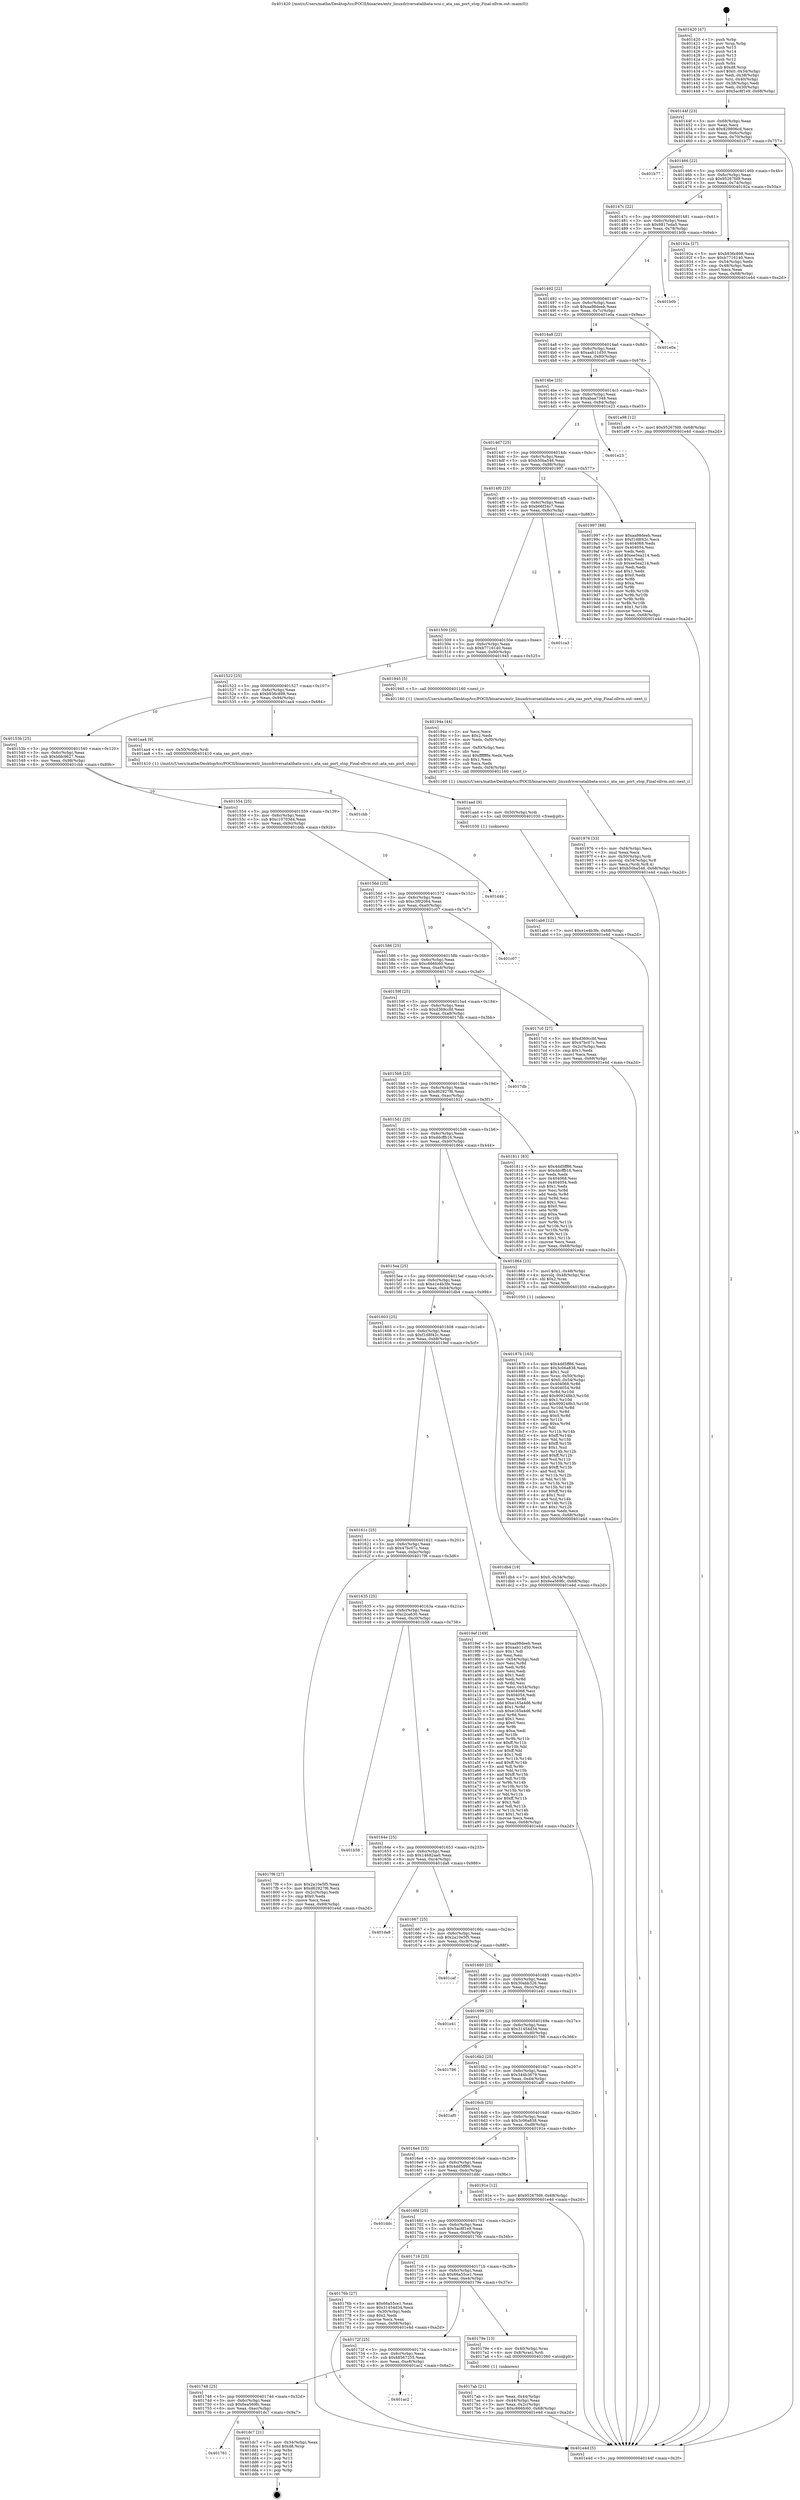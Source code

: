 digraph "0x401420" {
  label = "0x401420 (/mnt/c/Users/mathe/Desktop/tcc/POCII/binaries/extr_linuxdriversatalibata-scsi.c_ata_sas_port_stop_Final-ollvm.out::main(0))"
  labelloc = "t"
  node[shape=record]

  Entry [label="",width=0.3,height=0.3,shape=circle,fillcolor=black,style=filled]
  "0x40144f" [label="{
     0x40144f [23]\l
     | [instrs]\l
     &nbsp;&nbsp;0x40144f \<+3\>: mov -0x68(%rbp),%eax\l
     &nbsp;&nbsp;0x401452 \<+2\>: mov %eax,%ecx\l
     &nbsp;&nbsp;0x401454 \<+6\>: sub $0x829806cd,%ecx\l
     &nbsp;&nbsp;0x40145a \<+3\>: mov %eax,-0x6c(%rbp)\l
     &nbsp;&nbsp;0x40145d \<+3\>: mov %ecx,-0x70(%rbp)\l
     &nbsp;&nbsp;0x401460 \<+6\>: je 0000000000401b77 \<main+0x757\>\l
  }"]
  "0x401b77" [label="{
     0x401b77\l
  }", style=dashed]
  "0x401466" [label="{
     0x401466 [22]\l
     | [instrs]\l
     &nbsp;&nbsp;0x401466 \<+5\>: jmp 000000000040146b \<main+0x4b\>\l
     &nbsp;&nbsp;0x40146b \<+3\>: mov -0x6c(%rbp),%eax\l
     &nbsp;&nbsp;0x40146e \<+5\>: sub $0x95267fd9,%eax\l
     &nbsp;&nbsp;0x401473 \<+3\>: mov %eax,-0x74(%rbp)\l
     &nbsp;&nbsp;0x401476 \<+6\>: je 000000000040192a \<main+0x50a\>\l
  }"]
  Exit [label="",width=0.3,height=0.3,shape=circle,fillcolor=black,style=filled,peripheries=2]
  "0x40192a" [label="{
     0x40192a [27]\l
     | [instrs]\l
     &nbsp;&nbsp;0x40192a \<+5\>: mov $0xb936c898,%eax\l
     &nbsp;&nbsp;0x40192f \<+5\>: mov $0xb7716140,%ecx\l
     &nbsp;&nbsp;0x401934 \<+3\>: mov -0x54(%rbp),%edx\l
     &nbsp;&nbsp;0x401937 \<+3\>: cmp -0x48(%rbp),%edx\l
     &nbsp;&nbsp;0x40193a \<+3\>: cmovl %ecx,%eax\l
     &nbsp;&nbsp;0x40193d \<+3\>: mov %eax,-0x68(%rbp)\l
     &nbsp;&nbsp;0x401940 \<+5\>: jmp 0000000000401e4d \<main+0xa2d\>\l
  }"]
  "0x40147c" [label="{
     0x40147c [22]\l
     | [instrs]\l
     &nbsp;&nbsp;0x40147c \<+5\>: jmp 0000000000401481 \<main+0x61\>\l
     &nbsp;&nbsp;0x401481 \<+3\>: mov -0x6c(%rbp),%eax\l
     &nbsp;&nbsp;0x401484 \<+5\>: sub $0x9817eda5,%eax\l
     &nbsp;&nbsp;0x401489 \<+3\>: mov %eax,-0x78(%rbp)\l
     &nbsp;&nbsp;0x40148c \<+6\>: je 0000000000401b0b \<main+0x6eb\>\l
  }"]
  "0x401761" [label="{
     0x401761\l
  }", style=dashed]
  "0x401b0b" [label="{
     0x401b0b\l
  }", style=dashed]
  "0x401492" [label="{
     0x401492 [22]\l
     | [instrs]\l
     &nbsp;&nbsp;0x401492 \<+5\>: jmp 0000000000401497 \<main+0x77\>\l
     &nbsp;&nbsp;0x401497 \<+3\>: mov -0x6c(%rbp),%eax\l
     &nbsp;&nbsp;0x40149a \<+5\>: sub $0xaa98deeb,%eax\l
     &nbsp;&nbsp;0x40149f \<+3\>: mov %eax,-0x7c(%rbp)\l
     &nbsp;&nbsp;0x4014a2 \<+6\>: je 0000000000401e0a \<main+0x9ea\>\l
  }"]
  "0x401dc7" [label="{
     0x401dc7 [21]\l
     | [instrs]\l
     &nbsp;&nbsp;0x401dc7 \<+3\>: mov -0x34(%rbp),%eax\l
     &nbsp;&nbsp;0x401dca \<+7\>: add $0xd8,%rsp\l
     &nbsp;&nbsp;0x401dd1 \<+1\>: pop %rbx\l
     &nbsp;&nbsp;0x401dd2 \<+2\>: pop %r12\l
     &nbsp;&nbsp;0x401dd4 \<+2\>: pop %r13\l
     &nbsp;&nbsp;0x401dd6 \<+2\>: pop %r14\l
     &nbsp;&nbsp;0x401dd8 \<+2\>: pop %r15\l
     &nbsp;&nbsp;0x401dda \<+1\>: pop %rbp\l
     &nbsp;&nbsp;0x401ddb \<+1\>: ret\l
  }"]
  "0x401e0a" [label="{
     0x401e0a\l
  }", style=dashed]
  "0x4014a8" [label="{
     0x4014a8 [22]\l
     | [instrs]\l
     &nbsp;&nbsp;0x4014a8 \<+5\>: jmp 00000000004014ad \<main+0x8d\>\l
     &nbsp;&nbsp;0x4014ad \<+3\>: mov -0x6c(%rbp),%eax\l
     &nbsp;&nbsp;0x4014b0 \<+5\>: sub $0xaab11d50,%eax\l
     &nbsp;&nbsp;0x4014b5 \<+3\>: mov %eax,-0x80(%rbp)\l
     &nbsp;&nbsp;0x4014b8 \<+6\>: je 0000000000401a98 \<main+0x678\>\l
  }"]
  "0x401748" [label="{
     0x401748 [25]\l
     | [instrs]\l
     &nbsp;&nbsp;0x401748 \<+5\>: jmp 000000000040174d \<main+0x32d\>\l
     &nbsp;&nbsp;0x40174d \<+3\>: mov -0x6c(%rbp),%eax\l
     &nbsp;&nbsp;0x401750 \<+5\>: sub $0x6ea569fc,%eax\l
     &nbsp;&nbsp;0x401755 \<+6\>: mov %eax,-0xec(%rbp)\l
     &nbsp;&nbsp;0x40175b \<+6\>: je 0000000000401dc7 \<main+0x9a7\>\l
  }"]
  "0x401a98" [label="{
     0x401a98 [12]\l
     | [instrs]\l
     &nbsp;&nbsp;0x401a98 \<+7\>: movl $0x95267fd9,-0x68(%rbp)\l
     &nbsp;&nbsp;0x401a9f \<+5\>: jmp 0000000000401e4d \<main+0xa2d\>\l
  }"]
  "0x4014be" [label="{
     0x4014be [25]\l
     | [instrs]\l
     &nbsp;&nbsp;0x4014be \<+5\>: jmp 00000000004014c3 \<main+0xa3\>\l
     &nbsp;&nbsp;0x4014c3 \<+3\>: mov -0x6c(%rbp),%eax\l
     &nbsp;&nbsp;0x4014c6 \<+5\>: sub $0xabaa7348,%eax\l
     &nbsp;&nbsp;0x4014cb \<+6\>: mov %eax,-0x84(%rbp)\l
     &nbsp;&nbsp;0x4014d1 \<+6\>: je 0000000000401e23 \<main+0xa03\>\l
  }"]
  "0x401ac2" [label="{
     0x401ac2\l
  }", style=dashed]
  "0x401e23" [label="{
     0x401e23\l
  }", style=dashed]
  "0x4014d7" [label="{
     0x4014d7 [25]\l
     | [instrs]\l
     &nbsp;&nbsp;0x4014d7 \<+5\>: jmp 00000000004014dc \<main+0xbc\>\l
     &nbsp;&nbsp;0x4014dc \<+3\>: mov -0x6c(%rbp),%eax\l
     &nbsp;&nbsp;0x4014df \<+5\>: sub $0xb50ba546,%eax\l
     &nbsp;&nbsp;0x4014e4 \<+6\>: mov %eax,-0x88(%rbp)\l
     &nbsp;&nbsp;0x4014ea \<+6\>: je 0000000000401997 \<main+0x577\>\l
  }"]
  "0x401ab6" [label="{
     0x401ab6 [12]\l
     | [instrs]\l
     &nbsp;&nbsp;0x401ab6 \<+7\>: movl $0xe1e4b3fe,-0x68(%rbp)\l
     &nbsp;&nbsp;0x401abd \<+5\>: jmp 0000000000401e4d \<main+0xa2d\>\l
  }"]
  "0x401997" [label="{
     0x401997 [88]\l
     | [instrs]\l
     &nbsp;&nbsp;0x401997 \<+5\>: mov $0xaa98deeb,%eax\l
     &nbsp;&nbsp;0x40199c \<+5\>: mov $0xf1d8f42c,%ecx\l
     &nbsp;&nbsp;0x4019a1 \<+7\>: mov 0x404068,%edx\l
     &nbsp;&nbsp;0x4019a8 \<+7\>: mov 0x404054,%esi\l
     &nbsp;&nbsp;0x4019af \<+2\>: mov %edx,%edi\l
     &nbsp;&nbsp;0x4019b1 \<+6\>: add $0xee5ea214,%edi\l
     &nbsp;&nbsp;0x4019b7 \<+3\>: sub $0x1,%edi\l
     &nbsp;&nbsp;0x4019ba \<+6\>: sub $0xee5ea214,%edi\l
     &nbsp;&nbsp;0x4019c0 \<+3\>: imul %edi,%edx\l
     &nbsp;&nbsp;0x4019c3 \<+3\>: and $0x1,%edx\l
     &nbsp;&nbsp;0x4019c6 \<+3\>: cmp $0x0,%edx\l
     &nbsp;&nbsp;0x4019c9 \<+4\>: sete %r8b\l
     &nbsp;&nbsp;0x4019cd \<+3\>: cmp $0xa,%esi\l
     &nbsp;&nbsp;0x4019d0 \<+4\>: setl %r9b\l
     &nbsp;&nbsp;0x4019d4 \<+3\>: mov %r8b,%r10b\l
     &nbsp;&nbsp;0x4019d7 \<+3\>: and %r9b,%r10b\l
     &nbsp;&nbsp;0x4019da \<+3\>: xor %r9b,%r8b\l
     &nbsp;&nbsp;0x4019dd \<+3\>: or %r8b,%r10b\l
     &nbsp;&nbsp;0x4019e0 \<+4\>: test $0x1,%r10b\l
     &nbsp;&nbsp;0x4019e4 \<+3\>: cmovne %ecx,%eax\l
     &nbsp;&nbsp;0x4019e7 \<+3\>: mov %eax,-0x68(%rbp)\l
     &nbsp;&nbsp;0x4019ea \<+5\>: jmp 0000000000401e4d \<main+0xa2d\>\l
  }"]
  "0x4014f0" [label="{
     0x4014f0 [25]\l
     | [instrs]\l
     &nbsp;&nbsp;0x4014f0 \<+5\>: jmp 00000000004014f5 \<main+0xd5\>\l
     &nbsp;&nbsp;0x4014f5 \<+3\>: mov -0x6c(%rbp),%eax\l
     &nbsp;&nbsp;0x4014f8 \<+5\>: sub $0xb66f34c7,%eax\l
     &nbsp;&nbsp;0x4014fd \<+6\>: mov %eax,-0x8c(%rbp)\l
     &nbsp;&nbsp;0x401503 \<+6\>: je 0000000000401ca3 \<main+0x883\>\l
  }"]
  "0x401aad" [label="{
     0x401aad [9]\l
     | [instrs]\l
     &nbsp;&nbsp;0x401aad \<+4\>: mov -0x50(%rbp),%rdi\l
     &nbsp;&nbsp;0x401ab1 \<+5\>: call 0000000000401030 \<free@plt\>\l
     | [calls]\l
     &nbsp;&nbsp;0x401030 \{1\} (unknown)\l
  }"]
  "0x401ca3" [label="{
     0x401ca3\l
  }", style=dashed]
  "0x401509" [label="{
     0x401509 [25]\l
     | [instrs]\l
     &nbsp;&nbsp;0x401509 \<+5\>: jmp 000000000040150e \<main+0xee\>\l
     &nbsp;&nbsp;0x40150e \<+3\>: mov -0x6c(%rbp),%eax\l
     &nbsp;&nbsp;0x401511 \<+5\>: sub $0xb7716140,%eax\l
     &nbsp;&nbsp;0x401516 \<+6\>: mov %eax,-0x90(%rbp)\l
     &nbsp;&nbsp;0x40151c \<+6\>: je 0000000000401945 \<main+0x525\>\l
  }"]
  "0x401976" [label="{
     0x401976 [33]\l
     | [instrs]\l
     &nbsp;&nbsp;0x401976 \<+6\>: mov -0xf4(%rbp),%ecx\l
     &nbsp;&nbsp;0x40197c \<+3\>: imul %eax,%ecx\l
     &nbsp;&nbsp;0x40197f \<+4\>: mov -0x50(%rbp),%rdi\l
     &nbsp;&nbsp;0x401983 \<+4\>: movslq -0x54(%rbp),%r8\l
     &nbsp;&nbsp;0x401987 \<+4\>: mov %ecx,(%rdi,%r8,4)\l
     &nbsp;&nbsp;0x40198b \<+7\>: movl $0xb50ba546,-0x68(%rbp)\l
     &nbsp;&nbsp;0x401992 \<+5\>: jmp 0000000000401e4d \<main+0xa2d\>\l
  }"]
  "0x401945" [label="{
     0x401945 [5]\l
     | [instrs]\l
     &nbsp;&nbsp;0x401945 \<+5\>: call 0000000000401160 \<next_i\>\l
     | [calls]\l
     &nbsp;&nbsp;0x401160 \{1\} (/mnt/c/Users/mathe/Desktop/tcc/POCII/binaries/extr_linuxdriversatalibata-scsi.c_ata_sas_port_stop_Final-ollvm.out::next_i)\l
  }"]
  "0x401522" [label="{
     0x401522 [25]\l
     | [instrs]\l
     &nbsp;&nbsp;0x401522 \<+5\>: jmp 0000000000401527 \<main+0x107\>\l
     &nbsp;&nbsp;0x401527 \<+3\>: mov -0x6c(%rbp),%eax\l
     &nbsp;&nbsp;0x40152a \<+5\>: sub $0xb936c898,%eax\l
     &nbsp;&nbsp;0x40152f \<+6\>: mov %eax,-0x94(%rbp)\l
     &nbsp;&nbsp;0x401535 \<+6\>: je 0000000000401aa4 \<main+0x684\>\l
  }"]
  "0x40194a" [label="{
     0x40194a [44]\l
     | [instrs]\l
     &nbsp;&nbsp;0x40194a \<+2\>: xor %ecx,%ecx\l
     &nbsp;&nbsp;0x40194c \<+5\>: mov $0x2,%edx\l
     &nbsp;&nbsp;0x401951 \<+6\>: mov %edx,-0xf0(%rbp)\l
     &nbsp;&nbsp;0x401957 \<+1\>: cltd\l
     &nbsp;&nbsp;0x401958 \<+6\>: mov -0xf0(%rbp),%esi\l
     &nbsp;&nbsp;0x40195e \<+2\>: idiv %esi\l
     &nbsp;&nbsp;0x401960 \<+6\>: imul $0xfffffffe,%edx,%edx\l
     &nbsp;&nbsp;0x401966 \<+3\>: sub $0x1,%ecx\l
     &nbsp;&nbsp;0x401969 \<+2\>: sub %ecx,%edx\l
     &nbsp;&nbsp;0x40196b \<+6\>: mov %edx,-0xf4(%rbp)\l
     &nbsp;&nbsp;0x401971 \<+5\>: call 0000000000401160 \<next_i\>\l
     | [calls]\l
     &nbsp;&nbsp;0x401160 \{1\} (/mnt/c/Users/mathe/Desktop/tcc/POCII/binaries/extr_linuxdriversatalibata-scsi.c_ata_sas_port_stop_Final-ollvm.out::next_i)\l
  }"]
  "0x401aa4" [label="{
     0x401aa4 [9]\l
     | [instrs]\l
     &nbsp;&nbsp;0x401aa4 \<+4\>: mov -0x50(%rbp),%rdi\l
     &nbsp;&nbsp;0x401aa8 \<+5\>: call 0000000000401410 \<ata_sas_port_stop\>\l
     | [calls]\l
     &nbsp;&nbsp;0x401410 \{1\} (/mnt/c/Users/mathe/Desktop/tcc/POCII/binaries/extr_linuxdriversatalibata-scsi.c_ata_sas_port_stop_Final-ollvm.out::ata_sas_port_stop)\l
  }"]
  "0x40153b" [label="{
     0x40153b [25]\l
     | [instrs]\l
     &nbsp;&nbsp;0x40153b \<+5\>: jmp 0000000000401540 \<main+0x120\>\l
     &nbsp;&nbsp;0x401540 \<+3\>: mov -0x6c(%rbp),%eax\l
     &nbsp;&nbsp;0x401543 \<+5\>: sub $0xbfdc9627,%eax\l
     &nbsp;&nbsp;0x401548 \<+6\>: mov %eax,-0x98(%rbp)\l
     &nbsp;&nbsp;0x40154e \<+6\>: je 0000000000401cbb \<main+0x89b\>\l
  }"]
  "0x40187b" [label="{
     0x40187b [163]\l
     | [instrs]\l
     &nbsp;&nbsp;0x40187b \<+5\>: mov $0x4dd5ff86,%ecx\l
     &nbsp;&nbsp;0x401880 \<+5\>: mov $0x3c06a838,%edx\l
     &nbsp;&nbsp;0x401885 \<+3\>: mov $0x1,%sil\l
     &nbsp;&nbsp;0x401888 \<+4\>: mov %rax,-0x50(%rbp)\l
     &nbsp;&nbsp;0x40188c \<+7\>: movl $0x0,-0x54(%rbp)\l
     &nbsp;&nbsp;0x401893 \<+8\>: mov 0x404068,%r8d\l
     &nbsp;&nbsp;0x40189b \<+8\>: mov 0x404054,%r9d\l
     &nbsp;&nbsp;0x4018a3 \<+3\>: mov %r8d,%r10d\l
     &nbsp;&nbsp;0x4018a6 \<+7\>: add $0x909248b3,%r10d\l
     &nbsp;&nbsp;0x4018ad \<+4\>: sub $0x1,%r10d\l
     &nbsp;&nbsp;0x4018b1 \<+7\>: sub $0x909248b3,%r10d\l
     &nbsp;&nbsp;0x4018b8 \<+4\>: imul %r10d,%r8d\l
     &nbsp;&nbsp;0x4018bc \<+4\>: and $0x1,%r8d\l
     &nbsp;&nbsp;0x4018c0 \<+4\>: cmp $0x0,%r8d\l
     &nbsp;&nbsp;0x4018c4 \<+4\>: sete %r11b\l
     &nbsp;&nbsp;0x4018c8 \<+4\>: cmp $0xa,%r9d\l
     &nbsp;&nbsp;0x4018cc \<+3\>: setl %bl\l
     &nbsp;&nbsp;0x4018cf \<+3\>: mov %r11b,%r14b\l
     &nbsp;&nbsp;0x4018d2 \<+4\>: xor $0xff,%r14b\l
     &nbsp;&nbsp;0x4018d6 \<+3\>: mov %bl,%r15b\l
     &nbsp;&nbsp;0x4018d9 \<+4\>: xor $0xff,%r15b\l
     &nbsp;&nbsp;0x4018dd \<+4\>: xor $0x1,%sil\l
     &nbsp;&nbsp;0x4018e1 \<+3\>: mov %r14b,%r12b\l
     &nbsp;&nbsp;0x4018e4 \<+4\>: and $0xff,%r12b\l
     &nbsp;&nbsp;0x4018e8 \<+3\>: and %sil,%r11b\l
     &nbsp;&nbsp;0x4018eb \<+3\>: mov %r15b,%r13b\l
     &nbsp;&nbsp;0x4018ee \<+4\>: and $0xff,%r13b\l
     &nbsp;&nbsp;0x4018f2 \<+3\>: and %sil,%bl\l
     &nbsp;&nbsp;0x4018f5 \<+3\>: or %r11b,%r12b\l
     &nbsp;&nbsp;0x4018f8 \<+3\>: or %bl,%r13b\l
     &nbsp;&nbsp;0x4018fb \<+3\>: xor %r13b,%r12b\l
     &nbsp;&nbsp;0x4018fe \<+3\>: or %r15b,%r14b\l
     &nbsp;&nbsp;0x401901 \<+4\>: xor $0xff,%r14b\l
     &nbsp;&nbsp;0x401905 \<+4\>: or $0x1,%sil\l
     &nbsp;&nbsp;0x401909 \<+3\>: and %sil,%r14b\l
     &nbsp;&nbsp;0x40190c \<+3\>: or %r14b,%r12b\l
     &nbsp;&nbsp;0x40190f \<+4\>: test $0x1,%r12b\l
     &nbsp;&nbsp;0x401913 \<+3\>: cmovne %edx,%ecx\l
     &nbsp;&nbsp;0x401916 \<+3\>: mov %ecx,-0x68(%rbp)\l
     &nbsp;&nbsp;0x401919 \<+5\>: jmp 0000000000401e4d \<main+0xa2d\>\l
  }"]
  "0x401cbb" [label="{
     0x401cbb\l
  }", style=dashed]
  "0x401554" [label="{
     0x401554 [25]\l
     | [instrs]\l
     &nbsp;&nbsp;0x401554 \<+5\>: jmp 0000000000401559 \<main+0x139\>\l
     &nbsp;&nbsp;0x401559 \<+3\>: mov -0x6c(%rbp),%eax\l
     &nbsp;&nbsp;0x40155c \<+5\>: sub $0xc10703d4,%eax\l
     &nbsp;&nbsp;0x401561 \<+6\>: mov %eax,-0x9c(%rbp)\l
     &nbsp;&nbsp;0x401567 \<+6\>: je 0000000000401d4b \<main+0x92b\>\l
  }"]
  "0x4017ab" [label="{
     0x4017ab [21]\l
     | [instrs]\l
     &nbsp;&nbsp;0x4017ab \<+3\>: mov %eax,-0x44(%rbp)\l
     &nbsp;&nbsp;0x4017ae \<+3\>: mov -0x44(%rbp),%eax\l
     &nbsp;&nbsp;0x4017b1 \<+3\>: mov %eax,-0x2c(%rbp)\l
     &nbsp;&nbsp;0x4017b4 \<+7\>: movl $0xc666fc60,-0x68(%rbp)\l
     &nbsp;&nbsp;0x4017bb \<+5\>: jmp 0000000000401e4d \<main+0xa2d\>\l
  }"]
  "0x401d4b" [label="{
     0x401d4b\l
  }", style=dashed]
  "0x40156d" [label="{
     0x40156d [25]\l
     | [instrs]\l
     &nbsp;&nbsp;0x40156d \<+5\>: jmp 0000000000401572 \<main+0x152\>\l
     &nbsp;&nbsp;0x401572 \<+3\>: mov -0x6c(%rbp),%eax\l
     &nbsp;&nbsp;0x401575 \<+5\>: sub $0xc3f02064,%eax\l
     &nbsp;&nbsp;0x40157a \<+6\>: mov %eax,-0xa0(%rbp)\l
     &nbsp;&nbsp;0x401580 \<+6\>: je 0000000000401c07 \<main+0x7e7\>\l
  }"]
  "0x40172f" [label="{
     0x40172f [25]\l
     | [instrs]\l
     &nbsp;&nbsp;0x40172f \<+5\>: jmp 0000000000401734 \<main+0x314\>\l
     &nbsp;&nbsp;0x401734 \<+3\>: mov -0x6c(%rbp),%eax\l
     &nbsp;&nbsp;0x401737 \<+5\>: sub $0x68567255,%eax\l
     &nbsp;&nbsp;0x40173c \<+6\>: mov %eax,-0xe8(%rbp)\l
     &nbsp;&nbsp;0x401742 \<+6\>: je 0000000000401ac2 \<main+0x6a2\>\l
  }"]
  "0x401c07" [label="{
     0x401c07\l
  }", style=dashed]
  "0x401586" [label="{
     0x401586 [25]\l
     | [instrs]\l
     &nbsp;&nbsp;0x401586 \<+5\>: jmp 000000000040158b \<main+0x16b\>\l
     &nbsp;&nbsp;0x40158b \<+3\>: mov -0x6c(%rbp),%eax\l
     &nbsp;&nbsp;0x40158e \<+5\>: sub $0xc666fc60,%eax\l
     &nbsp;&nbsp;0x401593 \<+6\>: mov %eax,-0xa4(%rbp)\l
     &nbsp;&nbsp;0x401599 \<+6\>: je 00000000004017c0 \<main+0x3a0\>\l
  }"]
  "0x40179e" [label="{
     0x40179e [13]\l
     | [instrs]\l
     &nbsp;&nbsp;0x40179e \<+4\>: mov -0x40(%rbp),%rax\l
     &nbsp;&nbsp;0x4017a2 \<+4\>: mov 0x8(%rax),%rdi\l
     &nbsp;&nbsp;0x4017a6 \<+5\>: call 0000000000401060 \<atoi@plt\>\l
     | [calls]\l
     &nbsp;&nbsp;0x401060 \{1\} (unknown)\l
  }"]
  "0x4017c0" [label="{
     0x4017c0 [27]\l
     | [instrs]\l
     &nbsp;&nbsp;0x4017c0 \<+5\>: mov $0xd369ccfd,%eax\l
     &nbsp;&nbsp;0x4017c5 \<+5\>: mov $0x47bc07c,%ecx\l
     &nbsp;&nbsp;0x4017ca \<+3\>: mov -0x2c(%rbp),%edx\l
     &nbsp;&nbsp;0x4017cd \<+3\>: cmp $0x1,%edx\l
     &nbsp;&nbsp;0x4017d0 \<+3\>: cmovl %ecx,%eax\l
     &nbsp;&nbsp;0x4017d3 \<+3\>: mov %eax,-0x68(%rbp)\l
     &nbsp;&nbsp;0x4017d6 \<+5\>: jmp 0000000000401e4d \<main+0xa2d\>\l
  }"]
  "0x40159f" [label="{
     0x40159f [25]\l
     | [instrs]\l
     &nbsp;&nbsp;0x40159f \<+5\>: jmp 00000000004015a4 \<main+0x184\>\l
     &nbsp;&nbsp;0x4015a4 \<+3\>: mov -0x6c(%rbp),%eax\l
     &nbsp;&nbsp;0x4015a7 \<+5\>: sub $0xd369ccfd,%eax\l
     &nbsp;&nbsp;0x4015ac \<+6\>: mov %eax,-0xa8(%rbp)\l
     &nbsp;&nbsp;0x4015b2 \<+6\>: je 00000000004017db \<main+0x3bb\>\l
  }"]
  "0x401420" [label="{
     0x401420 [47]\l
     | [instrs]\l
     &nbsp;&nbsp;0x401420 \<+1\>: push %rbp\l
     &nbsp;&nbsp;0x401421 \<+3\>: mov %rsp,%rbp\l
     &nbsp;&nbsp;0x401424 \<+2\>: push %r15\l
     &nbsp;&nbsp;0x401426 \<+2\>: push %r14\l
     &nbsp;&nbsp;0x401428 \<+2\>: push %r13\l
     &nbsp;&nbsp;0x40142a \<+2\>: push %r12\l
     &nbsp;&nbsp;0x40142c \<+1\>: push %rbx\l
     &nbsp;&nbsp;0x40142d \<+7\>: sub $0xd8,%rsp\l
     &nbsp;&nbsp;0x401434 \<+7\>: movl $0x0,-0x34(%rbp)\l
     &nbsp;&nbsp;0x40143b \<+3\>: mov %edi,-0x38(%rbp)\l
     &nbsp;&nbsp;0x40143e \<+4\>: mov %rsi,-0x40(%rbp)\l
     &nbsp;&nbsp;0x401442 \<+3\>: mov -0x38(%rbp),%edi\l
     &nbsp;&nbsp;0x401445 \<+3\>: mov %edi,-0x30(%rbp)\l
     &nbsp;&nbsp;0x401448 \<+7\>: movl $0x5ac8f1e9,-0x68(%rbp)\l
  }"]
  "0x4017db" [label="{
     0x4017db\l
  }", style=dashed]
  "0x4015b8" [label="{
     0x4015b8 [25]\l
     | [instrs]\l
     &nbsp;&nbsp;0x4015b8 \<+5\>: jmp 00000000004015bd \<main+0x19d\>\l
     &nbsp;&nbsp;0x4015bd \<+3\>: mov -0x6c(%rbp),%eax\l
     &nbsp;&nbsp;0x4015c0 \<+5\>: sub $0xd62927f6,%eax\l
     &nbsp;&nbsp;0x4015c5 \<+6\>: mov %eax,-0xac(%rbp)\l
     &nbsp;&nbsp;0x4015cb \<+6\>: je 0000000000401811 \<main+0x3f1\>\l
  }"]
  "0x401e4d" [label="{
     0x401e4d [5]\l
     | [instrs]\l
     &nbsp;&nbsp;0x401e4d \<+5\>: jmp 000000000040144f \<main+0x2f\>\l
  }"]
  "0x401811" [label="{
     0x401811 [83]\l
     | [instrs]\l
     &nbsp;&nbsp;0x401811 \<+5\>: mov $0x4dd5ff86,%eax\l
     &nbsp;&nbsp;0x401816 \<+5\>: mov $0xddcffb16,%ecx\l
     &nbsp;&nbsp;0x40181b \<+2\>: xor %edx,%edx\l
     &nbsp;&nbsp;0x40181d \<+7\>: mov 0x404068,%esi\l
     &nbsp;&nbsp;0x401824 \<+7\>: mov 0x404054,%edi\l
     &nbsp;&nbsp;0x40182b \<+3\>: sub $0x1,%edx\l
     &nbsp;&nbsp;0x40182e \<+3\>: mov %esi,%r8d\l
     &nbsp;&nbsp;0x401831 \<+3\>: add %edx,%r8d\l
     &nbsp;&nbsp;0x401834 \<+4\>: imul %r8d,%esi\l
     &nbsp;&nbsp;0x401838 \<+3\>: and $0x1,%esi\l
     &nbsp;&nbsp;0x40183b \<+3\>: cmp $0x0,%esi\l
     &nbsp;&nbsp;0x40183e \<+4\>: sete %r9b\l
     &nbsp;&nbsp;0x401842 \<+3\>: cmp $0xa,%edi\l
     &nbsp;&nbsp;0x401845 \<+4\>: setl %r10b\l
     &nbsp;&nbsp;0x401849 \<+3\>: mov %r9b,%r11b\l
     &nbsp;&nbsp;0x40184c \<+3\>: and %r10b,%r11b\l
     &nbsp;&nbsp;0x40184f \<+3\>: xor %r10b,%r9b\l
     &nbsp;&nbsp;0x401852 \<+3\>: or %r9b,%r11b\l
     &nbsp;&nbsp;0x401855 \<+4\>: test $0x1,%r11b\l
     &nbsp;&nbsp;0x401859 \<+3\>: cmovne %ecx,%eax\l
     &nbsp;&nbsp;0x40185c \<+3\>: mov %eax,-0x68(%rbp)\l
     &nbsp;&nbsp;0x40185f \<+5\>: jmp 0000000000401e4d \<main+0xa2d\>\l
  }"]
  "0x4015d1" [label="{
     0x4015d1 [25]\l
     | [instrs]\l
     &nbsp;&nbsp;0x4015d1 \<+5\>: jmp 00000000004015d6 \<main+0x1b6\>\l
     &nbsp;&nbsp;0x4015d6 \<+3\>: mov -0x6c(%rbp),%eax\l
     &nbsp;&nbsp;0x4015d9 \<+5\>: sub $0xddcffb16,%eax\l
     &nbsp;&nbsp;0x4015de \<+6\>: mov %eax,-0xb0(%rbp)\l
     &nbsp;&nbsp;0x4015e4 \<+6\>: je 0000000000401864 \<main+0x444\>\l
  }"]
  "0x401716" [label="{
     0x401716 [25]\l
     | [instrs]\l
     &nbsp;&nbsp;0x401716 \<+5\>: jmp 000000000040171b \<main+0x2fb\>\l
     &nbsp;&nbsp;0x40171b \<+3\>: mov -0x6c(%rbp),%eax\l
     &nbsp;&nbsp;0x40171e \<+5\>: sub $0x66a55ce1,%eax\l
     &nbsp;&nbsp;0x401723 \<+6\>: mov %eax,-0xe4(%rbp)\l
     &nbsp;&nbsp;0x401729 \<+6\>: je 000000000040179e \<main+0x37e\>\l
  }"]
  "0x401864" [label="{
     0x401864 [23]\l
     | [instrs]\l
     &nbsp;&nbsp;0x401864 \<+7\>: movl $0x1,-0x48(%rbp)\l
     &nbsp;&nbsp;0x40186b \<+4\>: movslq -0x48(%rbp),%rax\l
     &nbsp;&nbsp;0x40186f \<+4\>: shl $0x2,%rax\l
     &nbsp;&nbsp;0x401873 \<+3\>: mov %rax,%rdi\l
     &nbsp;&nbsp;0x401876 \<+5\>: call 0000000000401050 \<malloc@plt\>\l
     | [calls]\l
     &nbsp;&nbsp;0x401050 \{1\} (unknown)\l
  }"]
  "0x4015ea" [label="{
     0x4015ea [25]\l
     | [instrs]\l
     &nbsp;&nbsp;0x4015ea \<+5\>: jmp 00000000004015ef \<main+0x1cf\>\l
     &nbsp;&nbsp;0x4015ef \<+3\>: mov -0x6c(%rbp),%eax\l
     &nbsp;&nbsp;0x4015f2 \<+5\>: sub $0xe1e4b3fe,%eax\l
     &nbsp;&nbsp;0x4015f7 \<+6\>: mov %eax,-0xb4(%rbp)\l
     &nbsp;&nbsp;0x4015fd \<+6\>: je 0000000000401db4 \<main+0x994\>\l
  }"]
  "0x40176b" [label="{
     0x40176b [27]\l
     | [instrs]\l
     &nbsp;&nbsp;0x40176b \<+5\>: mov $0x66a55ce1,%eax\l
     &nbsp;&nbsp;0x401770 \<+5\>: mov $0x31454d34,%ecx\l
     &nbsp;&nbsp;0x401775 \<+3\>: mov -0x30(%rbp),%edx\l
     &nbsp;&nbsp;0x401778 \<+3\>: cmp $0x2,%edx\l
     &nbsp;&nbsp;0x40177b \<+3\>: cmovne %ecx,%eax\l
     &nbsp;&nbsp;0x40177e \<+3\>: mov %eax,-0x68(%rbp)\l
     &nbsp;&nbsp;0x401781 \<+5\>: jmp 0000000000401e4d \<main+0xa2d\>\l
  }"]
  "0x401db4" [label="{
     0x401db4 [19]\l
     | [instrs]\l
     &nbsp;&nbsp;0x401db4 \<+7\>: movl $0x0,-0x34(%rbp)\l
     &nbsp;&nbsp;0x401dbb \<+7\>: movl $0x6ea569fc,-0x68(%rbp)\l
     &nbsp;&nbsp;0x401dc2 \<+5\>: jmp 0000000000401e4d \<main+0xa2d\>\l
  }"]
  "0x401603" [label="{
     0x401603 [25]\l
     | [instrs]\l
     &nbsp;&nbsp;0x401603 \<+5\>: jmp 0000000000401608 \<main+0x1e8\>\l
     &nbsp;&nbsp;0x401608 \<+3\>: mov -0x6c(%rbp),%eax\l
     &nbsp;&nbsp;0x40160b \<+5\>: sub $0xf1d8f42c,%eax\l
     &nbsp;&nbsp;0x401610 \<+6\>: mov %eax,-0xb8(%rbp)\l
     &nbsp;&nbsp;0x401616 \<+6\>: je 00000000004019ef \<main+0x5cf\>\l
  }"]
  "0x4016fd" [label="{
     0x4016fd [25]\l
     | [instrs]\l
     &nbsp;&nbsp;0x4016fd \<+5\>: jmp 0000000000401702 \<main+0x2e2\>\l
     &nbsp;&nbsp;0x401702 \<+3\>: mov -0x6c(%rbp),%eax\l
     &nbsp;&nbsp;0x401705 \<+5\>: sub $0x5ac8f1e9,%eax\l
     &nbsp;&nbsp;0x40170a \<+6\>: mov %eax,-0xe0(%rbp)\l
     &nbsp;&nbsp;0x401710 \<+6\>: je 000000000040176b \<main+0x34b\>\l
  }"]
  "0x4019ef" [label="{
     0x4019ef [169]\l
     | [instrs]\l
     &nbsp;&nbsp;0x4019ef \<+5\>: mov $0xaa98deeb,%eax\l
     &nbsp;&nbsp;0x4019f4 \<+5\>: mov $0xaab11d50,%ecx\l
     &nbsp;&nbsp;0x4019f9 \<+2\>: mov $0x1,%dl\l
     &nbsp;&nbsp;0x4019fb \<+2\>: xor %esi,%esi\l
     &nbsp;&nbsp;0x4019fd \<+3\>: mov -0x54(%rbp),%edi\l
     &nbsp;&nbsp;0x401a00 \<+3\>: mov %esi,%r8d\l
     &nbsp;&nbsp;0x401a03 \<+3\>: sub %edi,%r8d\l
     &nbsp;&nbsp;0x401a06 \<+2\>: mov %esi,%edi\l
     &nbsp;&nbsp;0x401a08 \<+3\>: sub $0x1,%edi\l
     &nbsp;&nbsp;0x401a0b \<+3\>: add %edi,%r8d\l
     &nbsp;&nbsp;0x401a0e \<+3\>: sub %r8d,%esi\l
     &nbsp;&nbsp;0x401a11 \<+3\>: mov %esi,-0x54(%rbp)\l
     &nbsp;&nbsp;0x401a14 \<+7\>: mov 0x404068,%esi\l
     &nbsp;&nbsp;0x401a1b \<+7\>: mov 0x404054,%edi\l
     &nbsp;&nbsp;0x401a22 \<+3\>: mov %esi,%r8d\l
     &nbsp;&nbsp;0x401a25 \<+7\>: add $0xe165a4d6,%r8d\l
     &nbsp;&nbsp;0x401a2c \<+4\>: sub $0x1,%r8d\l
     &nbsp;&nbsp;0x401a30 \<+7\>: sub $0xe165a4d6,%r8d\l
     &nbsp;&nbsp;0x401a37 \<+4\>: imul %r8d,%esi\l
     &nbsp;&nbsp;0x401a3b \<+3\>: and $0x1,%esi\l
     &nbsp;&nbsp;0x401a3e \<+3\>: cmp $0x0,%esi\l
     &nbsp;&nbsp;0x401a41 \<+4\>: sete %r9b\l
     &nbsp;&nbsp;0x401a45 \<+3\>: cmp $0xa,%edi\l
     &nbsp;&nbsp;0x401a48 \<+4\>: setl %r10b\l
     &nbsp;&nbsp;0x401a4c \<+3\>: mov %r9b,%r11b\l
     &nbsp;&nbsp;0x401a4f \<+4\>: xor $0xff,%r11b\l
     &nbsp;&nbsp;0x401a53 \<+3\>: mov %r10b,%bl\l
     &nbsp;&nbsp;0x401a56 \<+3\>: xor $0xff,%bl\l
     &nbsp;&nbsp;0x401a59 \<+3\>: xor $0x1,%dl\l
     &nbsp;&nbsp;0x401a5c \<+3\>: mov %r11b,%r14b\l
     &nbsp;&nbsp;0x401a5f \<+4\>: and $0xff,%r14b\l
     &nbsp;&nbsp;0x401a63 \<+3\>: and %dl,%r9b\l
     &nbsp;&nbsp;0x401a66 \<+3\>: mov %bl,%r15b\l
     &nbsp;&nbsp;0x401a69 \<+4\>: and $0xff,%r15b\l
     &nbsp;&nbsp;0x401a6d \<+3\>: and %dl,%r10b\l
     &nbsp;&nbsp;0x401a70 \<+3\>: or %r9b,%r14b\l
     &nbsp;&nbsp;0x401a73 \<+3\>: or %r10b,%r15b\l
     &nbsp;&nbsp;0x401a76 \<+3\>: xor %r15b,%r14b\l
     &nbsp;&nbsp;0x401a79 \<+3\>: or %bl,%r11b\l
     &nbsp;&nbsp;0x401a7c \<+4\>: xor $0xff,%r11b\l
     &nbsp;&nbsp;0x401a80 \<+3\>: or $0x1,%dl\l
     &nbsp;&nbsp;0x401a83 \<+3\>: and %dl,%r11b\l
     &nbsp;&nbsp;0x401a86 \<+3\>: or %r11b,%r14b\l
     &nbsp;&nbsp;0x401a89 \<+4\>: test $0x1,%r14b\l
     &nbsp;&nbsp;0x401a8d \<+3\>: cmovne %ecx,%eax\l
     &nbsp;&nbsp;0x401a90 \<+3\>: mov %eax,-0x68(%rbp)\l
     &nbsp;&nbsp;0x401a93 \<+5\>: jmp 0000000000401e4d \<main+0xa2d\>\l
  }"]
  "0x40161c" [label="{
     0x40161c [25]\l
     | [instrs]\l
     &nbsp;&nbsp;0x40161c \<+5\>: jmp 0000000000401621 \<main+0x201\>\l
     &nbsp;&nbsp;0x401621 \<+3\>: mov -0x6c(%rbp),%eax\l
     &nbsp;&nbsp;0x401624 \<+5\>: sub $0x47bc07c,%eax\l
     &nbsp;&nbsp;0x401629 \<+6\>: mov %eax,-0xbc(%rbp)\l
     &nbsp;&nbsp;0x40162f \<+6\>: je 00000000004017f6 \<main+0x3d6\>\l
  }"]
  "0x401ddc" [label="{
     0x401ddc\l
  }", style=dashed]
  "0x4017f6" [label="{
     0x4017f6 [27]\l
     | [instrs]\l
     &nbsp;&nbsp;0x4017f6 \<+5\>: mov $0x2a10e5f5,%eax\l
     &nbsp;&nbsp;0x4017fb \<+5\>: mov $0xd62927f6,%ecx\l
     &nbsp;&nbsp;0x401800 \<+3\>: mov -0x2c(%rbp),%edx\l
     &nbsp;&nbsp;0x401803 \<+3\>: cmp $0x0,%edx\l
     &nbsp;&nbsp;0x401806 \<+3\>: cmove %ecx,%eax\l
     &nbsp;&nbsp;0x401809 \<+3\>: mov %eax,-0x68(%rbp)\l
     &nbsp;&nbsp;0x40180c \<+5\>: jmp 0000000000401e4d \<main+0xa2d\>\l
  }"]
  "0x401635" [label="{
     0x401635 [25]\l
     | [instrs]\l
     &nbsp;&nbsp;0x401635 \<+5\>: jmp 000000000040163a \<main+0x21a\>\l
     &nbsp;&nbsp;0x40163a \<+3\>: mov -0x6c(%rbp),%eax\l
     &nbsp;&nbsp;0x40163d \<+5\>: sub $0xc2ca630,%eax\l
     &nbsp;&nbsp;0x401642 \<+6\>: mov %eax,-0xc0(%rbp)\l
     &nbsp;&nbsp;0x401648 \<+6\>: je 0000000000401b58 \<main+0x738\>\l
  }"]
  "0x4016e4" [label="{
     0x4016e4 [25]\l
     | [instrs]\l
     &nbsp;&nbsp;0x4016e4 \<+5\>: jmp 00000000004016e9 \<main+0x2c9\>\l
     &nbsp;&nbsp;0x4016e9 \<+3\>: mov -0x6c(%rbp),%eax\l
     &nbsp;&nbsp;0x4016ec \<+5\>: sub $0x4dd5ff86,%eax\l
     &nbsp;&nbsp;0x4016f1 \<+6\>: mov %eax,-0xdc(%rbp)\l
     &nbsp;&nbsp;0x4016f7 \<+6\>: je 0000000000401ddc \<main+0x9bc\>\l
  }"]
  "0x401b58" [label="{
     0x401b58\l
  }", style=dashed]
  "0x40164e" [label="{
     0x40164e [25]\l
     | [instrs]\l
     &nbsp;&nbsp;0x40164e \<+5\>: jmp 0000000000401653 \<main+0x233\>\l
     &nbsp;&nbsp;0x401653 \<+3\>: mov -0x6c(%rbp),%eax\l
     &nbsp;&nbsp;0x401656 \<+5\>: sub $0x14682aa0,%eax\l
     &nbsp;&nbsp;0x40165b \<+6\>: mov %eax,-0xc4(%rbp)\l
     &nbsp;&nbsp;0x401661 \<+6\>: je 0000000000401da8 \<main+0x988\>\l
  }"]
  "0x40191e" [label="{
     0x40191e [12]\l
     | [instrs]\l
     &nbsp;&nbsp;0x40191e \<+7\>: movl $0x95267fd9,-0x68(%rbp)\l
     &nbsp;&nbsp;0x401925 \<+5\>: jmp 0000000000401e4d \<main+0xa2d\>\l
  }"]
  "0x401da8" [label="{
     0x401da8\l
  }", style=dashed]
  "0x401667" [label="{
     0x401667 [25]\l
     | [instrs]\l
     &nbsp;&nbsp;0x401667 \<+5\>: jmp 000000000040166c \<main+0x24c\>\l
     &nbsp;&nbsp;0x40166c \<+3\>: mov -0x6c(%rbp),%eax\l
     &nbsp;&nbsp;0x40166f \<+5\>: sub $0x2a10e5f5,%eax\l
     &nbsp;&nbsp;0x401674 \<+6\>: mov %eax,-0xc8(%rbp)\l
     &nbsp;&nbsp;0x40167a \<+6\>: je 0000000000401caf \<main+0x88f\>\l
  }"]
  "0x4016cb" [label="{
     0x4016cb [25]\l
     | [instrs]\l
     &nbsp;&nbsp;0x4016cb \<+5\>: jmp 00000000004016d0 \<main+0x2b0\>\l
     &nbsp;&nbsp;0x4016d0 \<+3\>: mov -0x6c(%rbp),%eax\l
     &nbsp;&nbsp;0x4016d3 \<+5\>: sub $0x3c06a838,%eax\l
     &nbsp;&nbsp;0x4016d8 \<+6\>: mov %eax,-0xd8(%rbp)\l
     &nbsp;&nbsp;0x4016de \<+6\>: je 000000000040191e \<main+0x4fe\>\l
  }"]
  "0x401caf" [label="{
     0x401caf\l
  }", style=dashed]
  "0x401680" [label="{
     0x401680 [25]\l
     | [instrs]\l
     &nbsp;&nbsp;0x401680 \<+5\>: jmp 0000000000401685 \<main+0x265\>\l
     &nbsp;&nbsp;0x401685 \<+3\>: mov -0x6c(%rbp),%eax\l
     &nbsp;&nbsp;0x401688 \<+5\>: sub $0x30abb326,%eax\l
     &nbsp;&nbsp;0x40168d \<+6\>: mov %eax,-0xcc(%rbp)\l
     &nbsp;&nbsp;0x401693 \<+6\>: je 0000000000401e41 \<main+0xa21\>\l
  }"]
  "0x401af0" [label="{
     0x401af0\l
  }", style=dashed]
  "0x401e41" [label="{
     0x401e41\l
  }", style=dashed]
  "0x401699" [label="{
     0x401699 [25]\l
     | [instrs]\l
     &nbsp;&nbsp;0x401699 \<+5\>: jmp 000000000040169e \<main+0x27e\>\l
     &nbsp;&nbsp;0x40169e \<+3\>: mov -0x6c(%rbp),%eax\l
     &nbsp;&nbsp;0x4016a1 \<+5\>: sub $0x31454d34,%eax\l
     &nbsp;&nbsp;0x4016a6 \<+6\>: mov %eax,-0xd0(%rbp)\l
     &nbsp;&nbsp;0x4016ac \<+6\>: je 0000000000401786 \<main+0x366\>\l
  }"]
  "0x4016b2" [label="{
     0x4016b2 [25]\l
     | [instrs]\l
     &nbsp;&nbsp;0x4016b2 \<+5\>: jmp 00000000004016b7 \<main+0x297\>\l
     &nbsp;&nbsp;0x4016b7 \<+3\>: mov -0x6c(%rbp),%eax\l
     &nbsp;&nbsp;0x4016ba \<+5\>: sub $0x344b3679,%eax\l
     &nbsp;&nbsp;0x4016bf \<+6\>: mov %eax,-0xd4(%rbp)\l
     &nbsp;&nbsp;0x4016c5 \<+6\>: je 0000000000401af0 \<main+0x6d0\>\l
  }"]
  "0x401786" [label="{
     0x401786\l
  }", style=dashed]
  Entry -> "0x401420" [label=" 1"]
  "0x40144f" -> "0x401b77" [label=" 0"]
  "0x40144f" -> "0x401466" [label=" 16"]
  "0x401dc7" -> Exit [label=" 1"]
  "0x401466" -> "0x40192a" [label=" 2"]
  "0x401466" -> "0x40147c" [label=" 14"]
  "0x401748" -> "0x401761" [label=" 0"]
  "0x40147c" -> "0x401b0b" [label=" 0"]
  "0x40147c" -> "0x401492" [label=" 14"]
  "0x401748" -> "0x401dc7" [label=" 1"]
  "0x401492" -> "0x401e0a" [label=" 0"]
  "0x401492" -> "0x4014a8" [label=" 14"]
  "0x40172f" -> "0x401748" [label=" 1"]
  "0x4014a8" -> "0x401a98" [label=" 1"]
  "0x4014a8" -> "0x4014be" [label=" 13"]
  "0x40172f" -> "0x401ac2" [label=" 0"]
  "0x4014be" -> "0x401e23" [label=" 0"]
  "0x4014be" -> "0x4014d7" [label=" 13"]
  "0x401db4" -> "0x401e4d" [label=" 1"]
  "0x4014d7" -> "0x401997" [label=" 1"]
  "0x4014d7" -> "0x4014f0" [label=" 12"]
  "0x401ab6" -> "0x401e4d" [label=" 1"]
  "0x4014f0" -> "0x401ca3" [label=" 0"]
  "0x4014f0" -> "0x401509" [label=" 12"]
  "0x401aad" -> "0x401ab6" [label=" 1"]
  "0x401509" -> "0x401945" [label=" 1"]
  "0x401509" -> "0x401522" [label=" 11"]
  "0x401aa4" -> "0x401aad" [label=" 1"]
  "0x401522" -> "0x401aa4" [label=" 1"]
  "0x401522" -> "0x40153b" [label=" 10"]
  "0x401a98" -> "0x401e4d" [label=" 1"]
  "0x40153b" -> "0x401cbb" [label=" 0"]
  "0x40153b" -> "0x401554" [label=" 10"]
  "0x4019ef" -> "0x401e4d" [label=" 1"]
  "0x401554" -> "0x401d4b" [label=" 0"]
  "0x401554" -> "0x40156d" [label=" 10"]
  "0x401997" -> "0x401e4d" [label=" 1"]
  "0x40156d" -> "0x401c07" [label=" 0"]
  "0x40156d" -> "0x401586" [label=" 10"]
  "0x401976" -> "0x401e4d" [label=" 1"]
  "0x401586" -> "0x4017c0" [label=" 1"]
  "0x401586" -> "0x40159f" [label=" 9"]
  "0x40194a" -> "0x401976" [label=" 1"]
  "0x40159f" -> "0x4017db" [label=" 0"]
  "0x40159f" -> "0x4015b8" [label=" 9"]
  "0x40192a" -> "0x401e4d" [label=" 2"]
  "0x4015b8" -> "0x401811" [label=" 1"]
  "0x4015b8" -> "0x4015d1" [label=" 8"]
  "0x40191e" -> "0x401e4d" [label=" 1"]
  "0x4015d1" -> "0x401864" [label=" 1"]
  "0x4015d1" -> "0x4015ea" [label=" 7"]
  "0x40187b" -> "0x401e4d" [label=" 1"]
  "0x4015ea" -> "0x401db4" [label=" 1"]
  "0x4015ea" -> "0x401603" [label=" 6"]
  "0x401864" -> "0x40187b" [label=" 1"]
  "0x401603" -> "0x4019ef" [label=" 1"]
  "0x401603" -> "0x40161c" [label=" 5"]
  "0x4017f6" -> "0x401e4d" [label=" 1"]
  "0x40161c" -> "0x4017f6" [label=" 1"]
  "0x40161c" -> "0x401635" [label=" 4"]
  "0x4017c0" -> "0x401e4d" [label=" 1"]
  "0x401635" -> "0x401b58" [label=" 0"]
  "0x401635" -> "0x40164e" [label=" 4"]
  "0x40179e" -> "0x4017ab" [label=" 1"]
  "0x40164e" -> "0x401da8" [label=" 0"]
  "0x40164e" -> "0x401667" [label=" 4"]
  "0x401716" -> "0x40172f" [label=" 1"]
  "0x401667" -> "0x401caf" [label=" 0"]
  "0x401667" -> "0x401680" [label=" 4"]
  "0x401945" -> "0x40194a" [label=" 1"]
  "0x401680" -> "0x401e41" [label=" 0"]
  "0x401680" -> "0x401699" [label=" 4"]
  "0x401e4d" -> "0x40144f" [label=" 15"]
  "0x401699" -> "0x401786" [label=" 0"]
  "0x401699" -> "0x4016b2" [label=" 4"]
  "0x401420" -> "0x40144f" [label=" 1"]
  "0x4016b2" -> "0x401af0" [label=" 0"]
  "0x4016b2" -> "0x4016cb" [label=" 4"]
  "0x401716" -> "0x40179e" [label=" 1"]
  "0x4016cb" -> "0x40191e" [label=" 1"]
  "0x4016cb" -> "0x4016e4" [label=" 3"]
  "0x4017ab" -> "0x401e4d" [label=" 1"]
  "0x4016e4" -> "0x401ddc" [label=" 0"]
  "0x4016e4" -> "0x4016fd" [label=" 3"]
  "0x401811" -> "0x401e4d" [label=" 1"]
  "0x4016fd" -> "0x40176b" [label=" 1"]
  "0x4016fd" -> "0x401716" [label=" 2"]
  "0x40176b" -> "0x401e4d" [label=" 1"]
}
